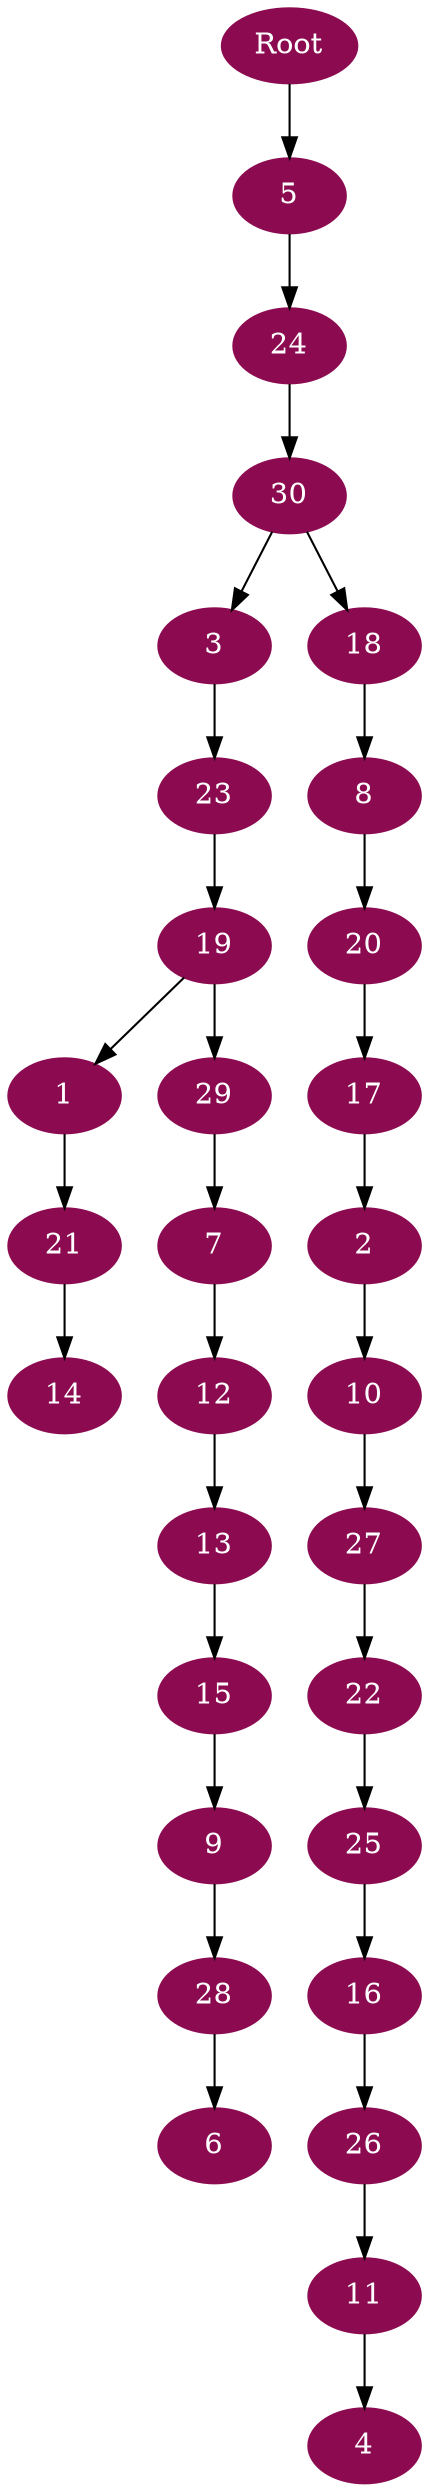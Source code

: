 digraph G {
node [color=deeppink4, style=filled, fontcolor=white];
19 -> 1;
17 -> 2;
30 -> 3;
11 -> 4;
Root -> 5;
28 -> 6;
29 -> 7;
18 -> 8;
15 -> 9;
2 -> 10;
26 -> 11;
7 -> 12;
12 -> 13;
21 -> 14;
13 -> 15;
25 -> 16;
20 -> 17;
30 -> 18;
23 -> 19;
8 -> 20;
1 -> 21;
27 -> 22;
3 -> 23;
5 -> 24;
22 -> 25;
16 -> 26;
10 -> 27;
9 -> 28;
19 -> 29;
24 -> 30;
}
